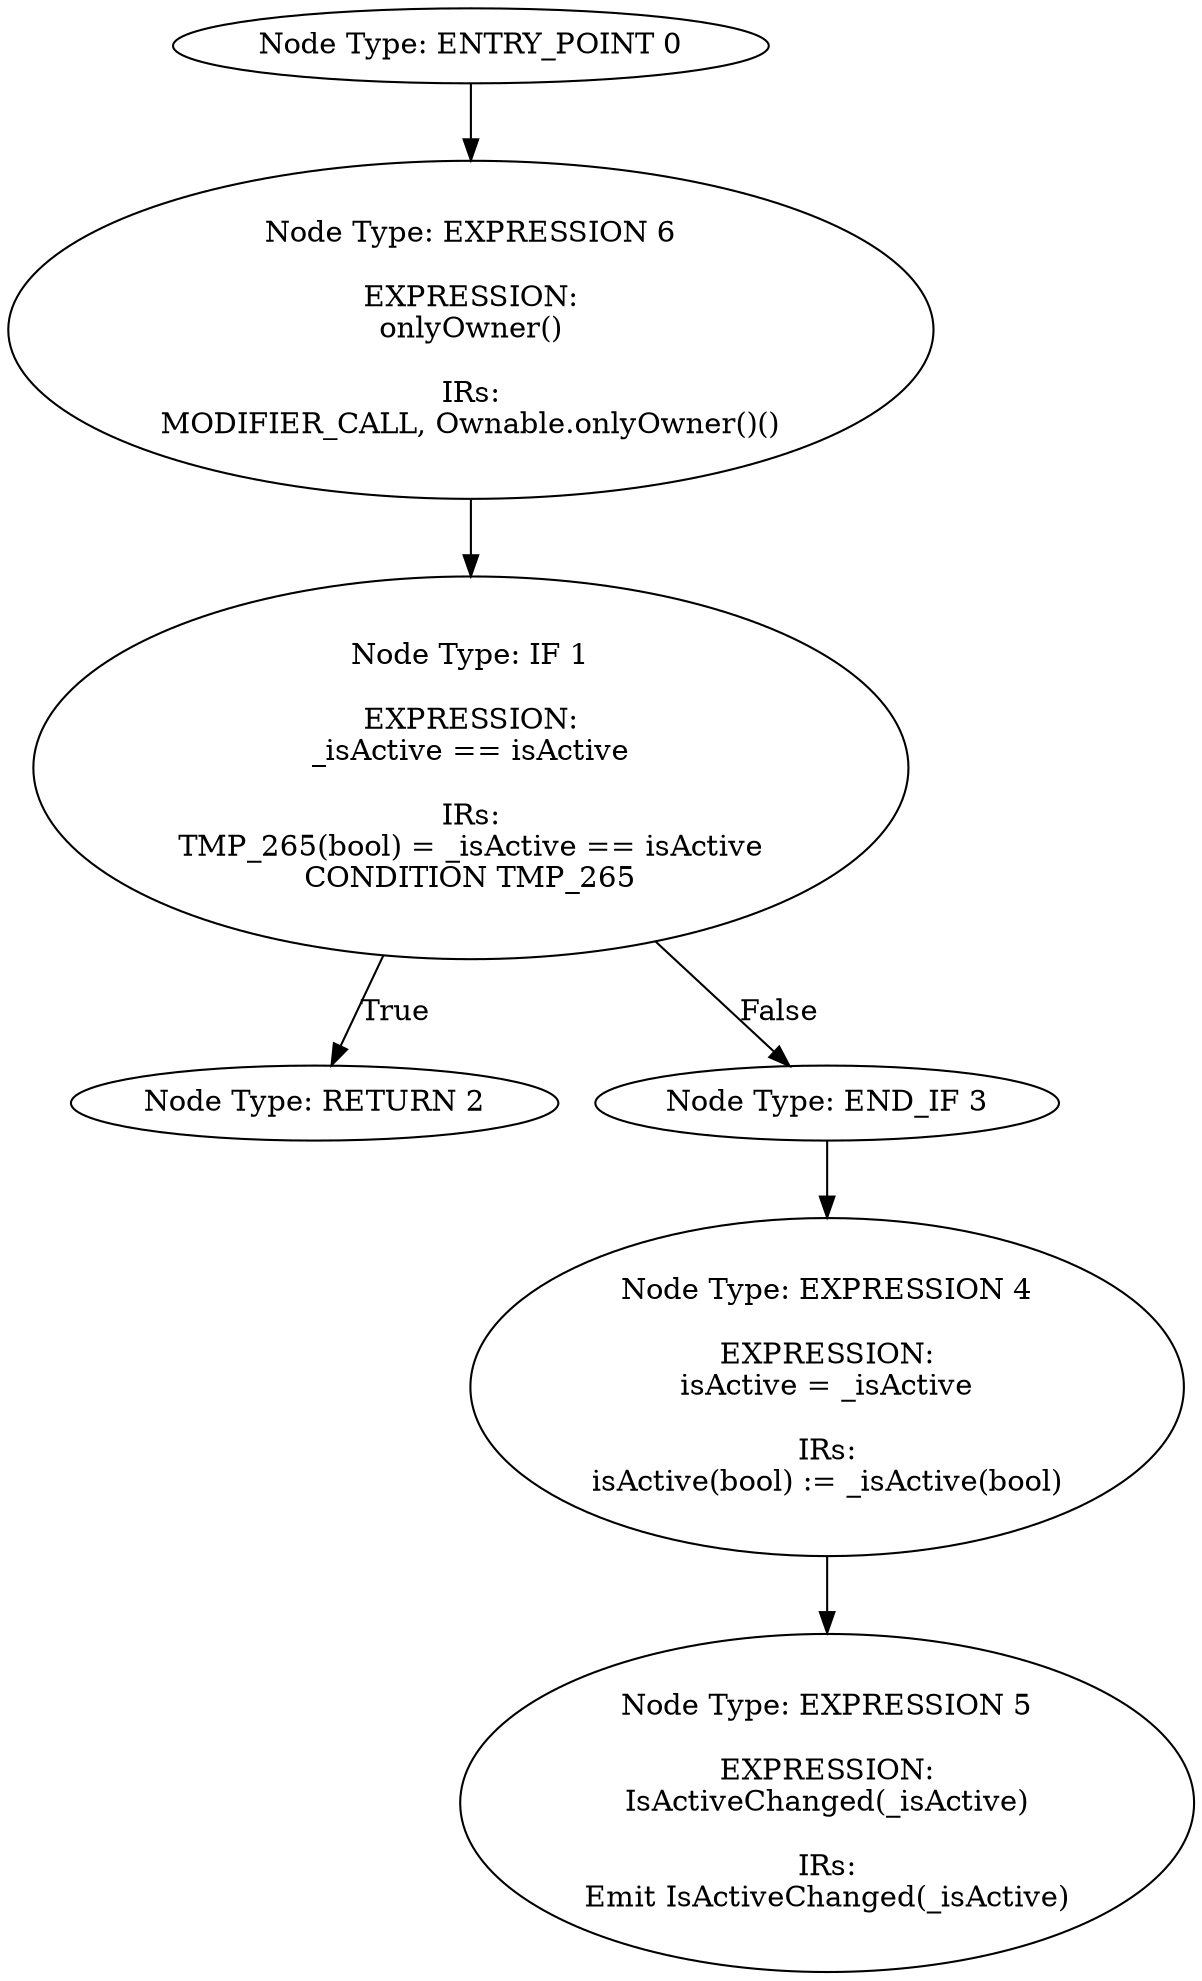 digraph{
0[label="Node Type: ENTRY_POINT 0
"];
0->6;
1[label="Node Type: IF 1

EXPRESSION:
_isActive == isActive

IRs:
TMP_265(bool) = _isActive == isActive
CONDITION TMP_265"];
1->2[label="True"];
1->3[label="False"];
2[label="Node Type: RETURN 2
"];
3[label="Node Type: END_IF 3
"];
3->4;
4[label="Node Type: EXPRESSION 4

EXPRESSION:
isActive = _isActive

IRs:
isActive(bool) := _isActive(bool)"];
4->5;
5[label="Node Type: EXPRESSION 5

EXPRESSION:
IsActiveChanged(_isActive)

IRs:
Emit IsActiveChanged(_isActive)"];
6[label="Node Type: EXPRESSION 6

EXPRESSION:
onlyOwner()

IRs:
MODIFIER_CALL, Ownable.onlyOwner()()"];
6->1;
}
